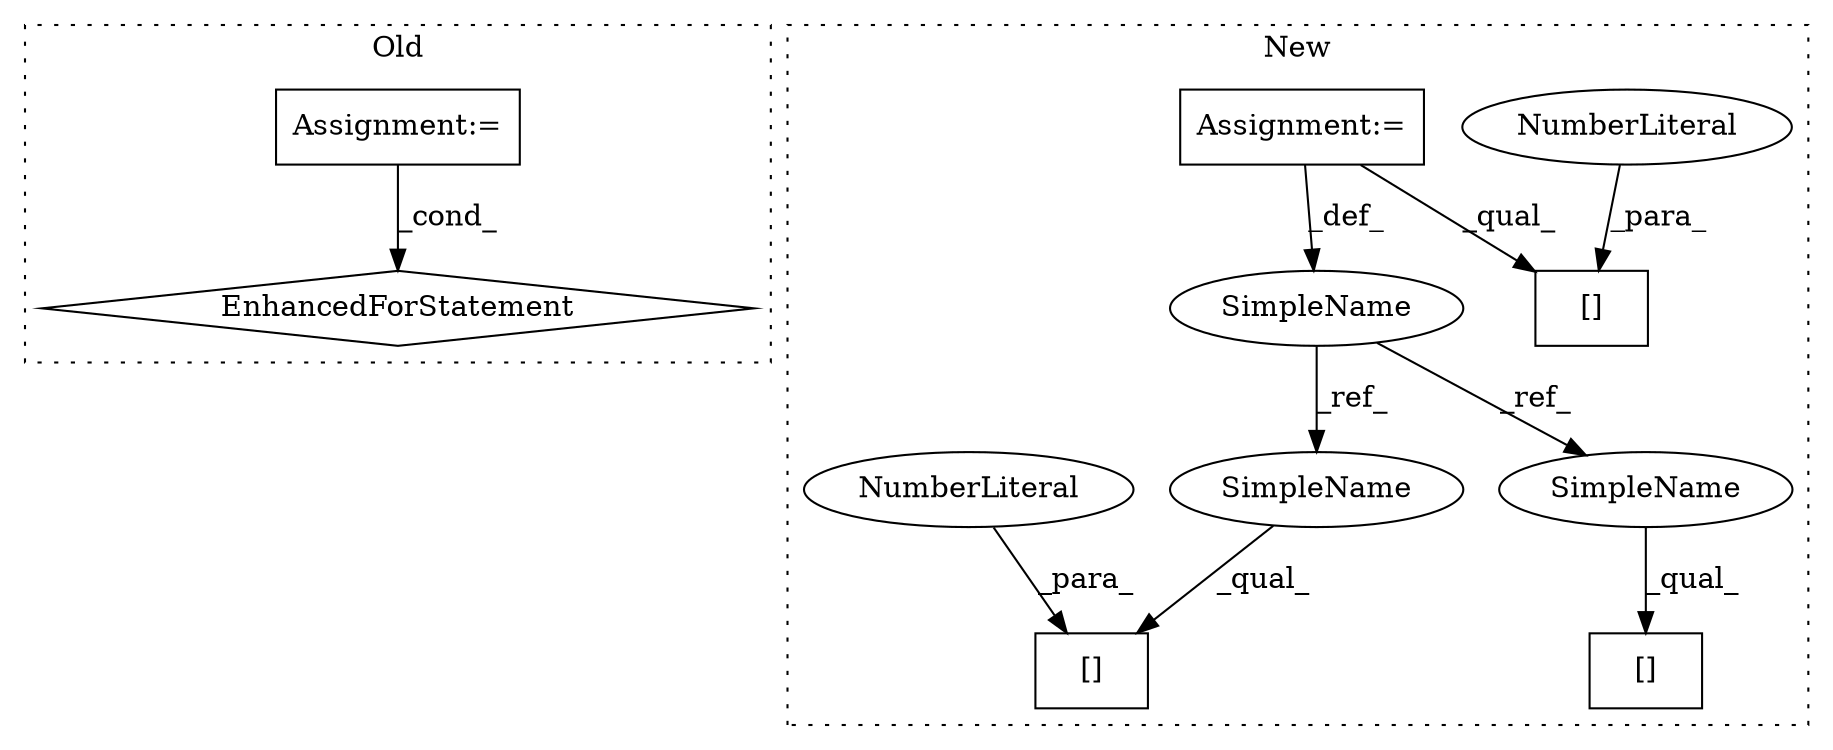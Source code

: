 digraph G {
subgraph cluster0 {
1 [label="EnhancedForStatement" a="70" s="1034,1143" l="53,3" shape="diamond"];
3 [label="Assignment:=" a="7" s="1034,1143" l="53,3" shape="box"];
label = "Old";
style="dotted";
}
subgraph cluster1 {
2 [label="[]" a="2" s="1506,1524" l="17,1" shape="box"];
4 [label="NumberLiteral" a="34" s="1523" l="1" shape="ellipse"];
5 [label="Assignment:=" a="7" s="1245" l="1" shape="box"];
6 [label="[]" a="2" s="1486,1501" l="14,1" shape="box"];
7 [label="NumberLiteral" a="34" s="1500" l="1" shape="ellipse"];
8 [label="[]" a="2" s="1466,1481" l="14,1" shape="box"];
9 [label="SimpleName" a="42" s="1232" l="13" shape="ellipse"];
10 [label="SimpleName" a="42" s="1466" l="13" shape="ellipse"];
11 [label="SimpleName" a="42" s="1486" l="13" shape="ellipse"];
label = "New";
style="dotted";
}
3 -> 1 [label="_cond_"];
4 -> 2 [label="_para_"];
5 -> 9 [label="_def_"];
5 -> 2 [label="_qual_"];
7 -> 6 [label="_para_"];
9 -> 10 [label="_ref_"];
9 -> 11 [label="_ref_"];
10 -> 8 [label="_qual_"];
11 -> 6 [label="_qual_"];
}